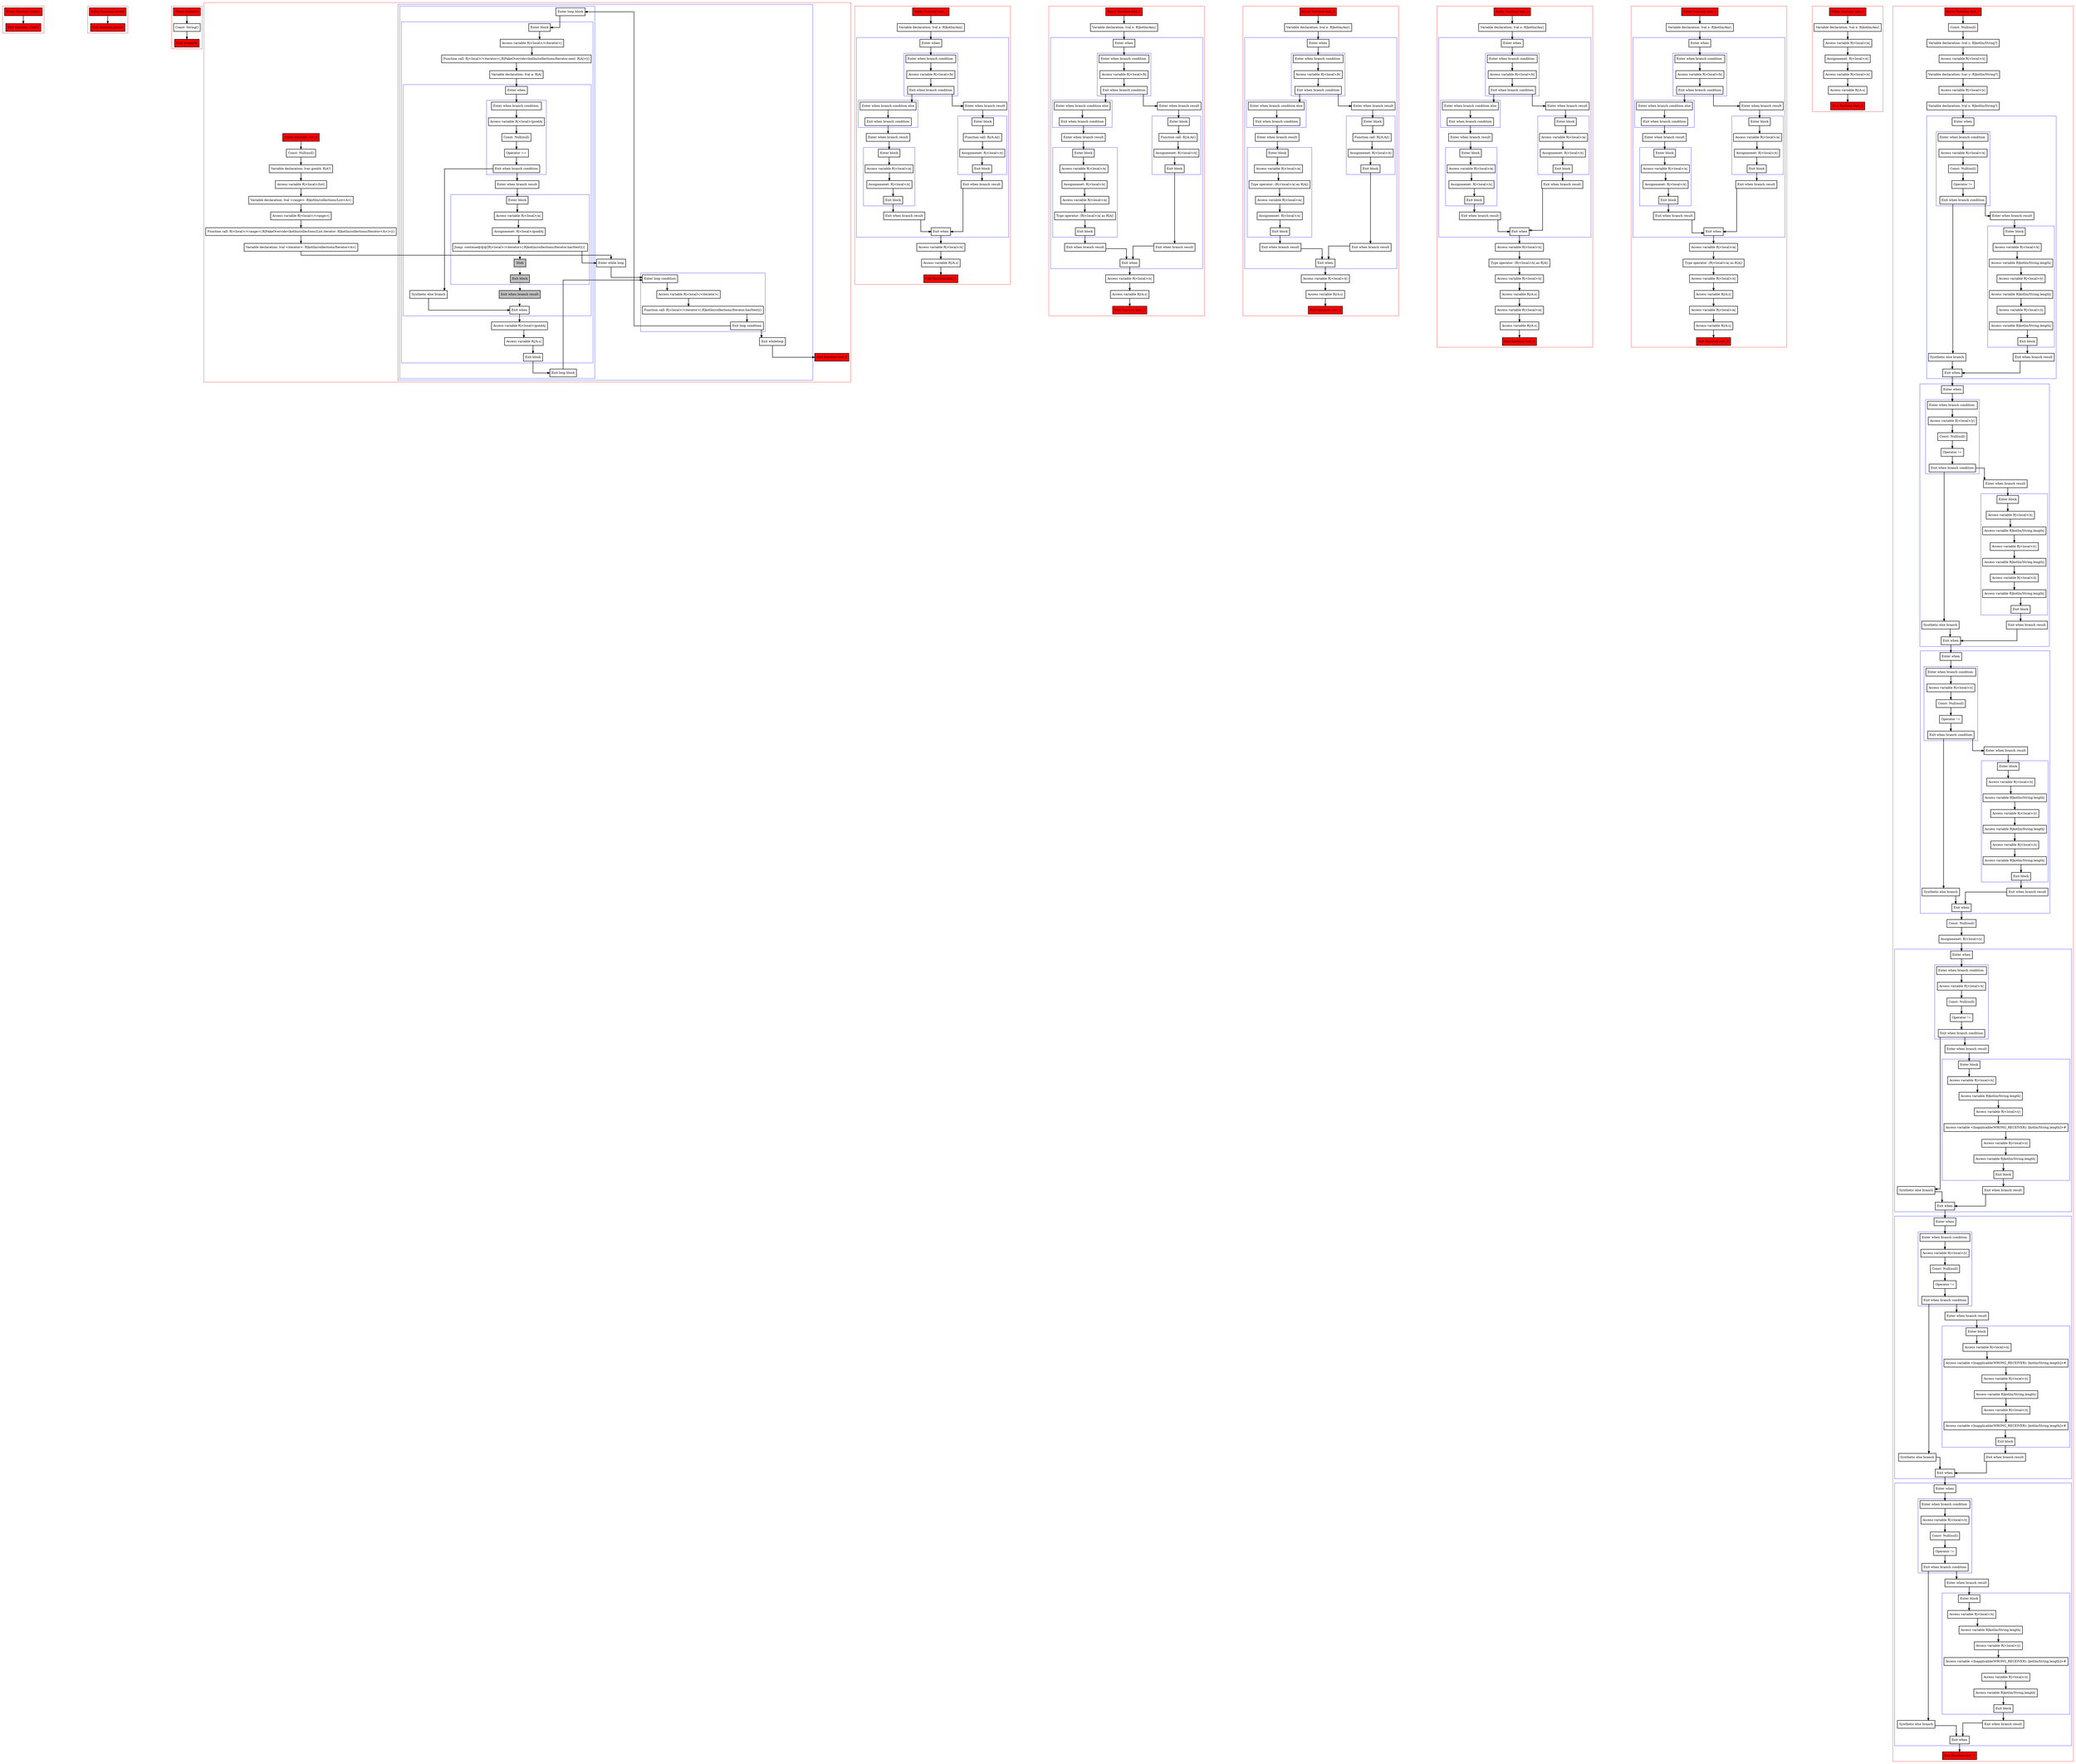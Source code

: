 digraph boundSmartcastsInBranches_kt {
    graph [splines=ortho nodesep=3]
    node [shape=box penwidth=2]
    edge [penwidth=2]

    subgraph cluster_0 {
        color=red
        0 [label="Enter function <init>" style="filled" fillcolor=red];
        1 [label="Exit function <init>" style="filled" fillcolor=red];
    }

    0 -> {1};

    subgraph cluster_1 {
        color=red
        2 [label="Enter function getter" style="filled" fillcolor=red];
        3 [label="Exit function getter" style="filled" fillcolor=red];
    }

    2 -> {3};

    subgraph cluster_2 {
        color=red
        4 [label="Enter property" style="filled" fillcolor=red];
        5 [label="Const: String()"];
        6 [label="Exit property" style="filled" fillcolor=red];
    }

    4 -> {5};
    5 -> {6};

    subgraph cluster_3 {
        color=red
        7 [label="Enter function test_0" style="filled" fillcolor=red];
        8 [label="Const: Null(null)"];
        9 [label="Variable declaration: lvar goodA: R|A?|"];
        10 [label="Access variable R|<local>/list|"];
        11 [label="Variable declaration: lval <range>: R|kotlin/collections/List<A>|"];
        12 [label="Access variable R|<local>/<range>|"];
        13 [label="Function call: R|<local>/<range>|.R|FakeOverride<kotlin/collections/List.iterator: R|kotlin/collections/Iterator<A>|>|()"];
        14 [label="Variable declaration: lval <iterator>: R|kotlin/collections/Iterator<A>|"];
        subgraph cluster_4 {
            color=blue
            15 [label="Enter while loop"];
            subgraph cluster_5 {
                color=blue
                16 [label="Enter loop condition"];
                17 [label="Access variable R|<local>/<iterator>|"];
                18 [label="Function call: R|<local>/<iterator>|.R|kotlin/collections/Iterator.hasNext|()"];
                19 [label="Exit loop condition"];
            }
            subgraph cluster_6 {
                color=blue
                20 [label="Enter loop block"];
                subgraph cluster_7 {
                    color=blue
                    21 [label="Enter block"];
                    22 [label="Access variable R|<local>/<iterator>|"];
                    23 [label="Function call: R|<local>/<iterator>|.R|FakeOverride<kotlin/collections/Iterator.next: R|A|>|()"];
                    24 [label="Variable declaration: lval a: R|A|"];
                    subgraph cluster_8 {
                        color=blue
                        25 [label="Enter when"];
                        subgraph cluster_9 {
                            color=blue
                            26 [label="Enter when branch condition "];
                            27 [label="Access variable R|<local>/goodA|"];
                            28 [label="Const: Null(null)"];
                            29 [label="Operator =="];
                            30 [label="Exit when branch condition"];
                        }
                        31 [label="Synthetic else branch"];
                        32 [label="Enter when branch result"];
                        subgraph cluster_10 {
                            color=blue
                            33 [label="Enter block"];
                            34 [label="Access variable R|<local>/a|"];
                            35 [label="Assignmenet: R|<local>/goodA|"];
                            36 [label="Jump: continue@@@[R|<local>/<iterator>|.R|kotlin/collections/Iterator.hasNext|()] "];
                            37 [label="Stub" style="filled" fillcolor=gray];
                            38 [label="Exit block" style="filled" fillcolor=gray];
                        }
                        39 [label="Exit when branch result" style="filled" fillcolor=gray];
                        40 [label="Exit when"];
                    }
                    41 [label="Access variable R|<local>/goodA|"];
                    42 [label="Access variable R|/A.s|"];
                    43 [label="Exit block"];
                }
                44 [label="Exit loop block"];
            }
            45 [label="Exit whileloop"];
        }
        46 [label="Exit function test_0" style="filled" fillcolor=red];
    }

    7 -> {8};
    8 -> {9};
    9 -> {10};
    10 -> {11};
    11 -> {12};
    12 -> {13};
    13 -> {14};
    14 -> {15};
    15 -> {16};
    16 -> {17};
    17 -> {18};
    18 -> {19};
    19 -> {45 20};
    20 -> {21};
    21 -> {22};
    22 -> {23};
    23 -> {24};
    24 -> {25};
    25 -> {26};
    26 -> {27};
    27 -> {28};
    28 -> {29};
    29 -> {30};
    30 -> {32 31};
    31 -> {40};
    32 -> {33};
    33 -> {34};
    34 -> {35};
    35 -> {36};
    36 -> {15};
    36 -> {37} [style=dotted];
    37 -> {38} [style=dotted];
    38 -> {39} [style=dotted];
    39 -> {40} [style=dotted];
    40 -> {41};
    41 -> {42};
    42 -> {43};
    43 -> {44};
    44 -> {16};
    45 -> {46};

    subgraph cluster_11 {
        color=red
        47 [label="Enter function test_1" style="filled" fillcolor=red];
        48 [label="Variable declaration: lval x: R|kotlin/Any|"];
        subgraph cluster_12 {
            color=blue
            49 [label="Enter when"];
            subgraph cluster_13 {
                color=blue
                50 [label="Enter when branch condition "];
                51 [label="Access variable R|<local>/b|"];
                52 [label="Exit when branch condition"];
            }
            subgraph cluster_14 {
                color=blue
                53 [label="Enter when branch condition else"];
                54 [label="Exit when branch condition"];
            }
            55 [label="Enter when branch result"];
            subgraph cluster_15 {
                color=blue
                56 [label="Enter block"];
                57 [label="Access variable R|<local>/a|"];
                58 [label="Assignmenet: R|<local>/x|"];
                59 [label="Exit block"];
            }
            60 [label="Exit when branch result"];
            61 [label="Enter when branch result"];
            subgraph cluster_16 {
                color=blue
                62 [label="Enter block"];
                63 [label="Function call: R|/A.A|()"];
                64 [label="Assignmenet: R|<local>/x|"];
                65 [label="Exit block"];
            }
            66 [label="Exit when branch result"];
            67 [label="Exit when"];
        }
        68 [label="Access variable R|<local>/x|"];
        69 [label="Access variable R|/A.s|"];
        70 [label="Exit function test_1" style="filled" fillcolor=red];
    }

    47 -> {48};
    48 -> {49};
    49 -> {50};
    50 -> {51};
    51 -> {52};
    52 -> {61 53};
    53 -> {54};
    54 -> {55};
    55 -> {56};
    56 -> {57};
    57 -> {58};
    58 -> {59};
    59 -> {60};
    60 -> {67};
    61 -> {62};
    62 -> {63};
    63 -> {64};
    64 -> {65};
    65 -> {66};
    66 -> {67};
    67 -> {68};
    68 -> {69};
    69 -> {70};

    subgraph cluster_17 {
        color=red
        71 [label="Enter function test_2" style="filled" fillcolor=red];
        72 [label="Variable declaration: lval x: R|kotlin/Any|"];
        subgraph cluster_18 {
            color=blue
            73 [label="Enter when"];
            subgraph cluster_19 {
                color=blue
                74 [label="Enter when branch condition "];
                75 [label="Access variable R|<local>/b|"];
                76 [label="Exit when branch condition"];
            }
            subgraph cluster_20 {
                color=blue
                77 [label="Enter when branch condition else"];
                78 [label="Exit when branch condition"];
            }
            79 [label="Enter when branch result"];
            subgraph cluster_21 {
                color=blue
                80 [label="Enter block"];
                81 [label="Access variable R|<local>/a|"];
                82 [label="Assignmenet: R|<local>/x|"];
                83 [label="Access variable R|<local>/a|"];
                84 [label="Type operator: (R|<local>/a| as R|A|)"];
                85 [label="Exit block"];
            }
            86 [label="Exit when branch result"];
            87 [label="Enter when branch result"];
            subgraph cluster_22 {
                color=blue
                88 [label="Enter block"];
                89 [label="Function call: R|/A.A|()"];
                90 [label="Assignmenet: R|<local>/x|"];
                91 [label="Exit block"];
            }
            92 [label="Exit when branch result"];
            93 [label="Exit when"];
        }
        94 [label="Access variable R|<local>/x|"];
        95 [label="Access variable R|/A.s|"];
        96 [label="Exit function test_2" style="filled" fillcolor=red];
    }

    71 -> {72};
    72 -> {73};
    73 -> {74};
    74 -> {75};
    75 -> {76};
    76 -> {87 77};
    77 -> {78};
    78 -> {79};
    79 -> {80};
    80 -> {81};
    81 -> {82};
    82 -> {83};
    83 -> {84};
    84 -> {85};
    85 -> {86};
    86 -> {93};
    87 -> {88};
    88 -> {89};
    89 -> {90};
    90 -> {91};
    91 -> {92};
    92 -> {93};
    93 -> {94};
    94 -> {95};
    95 -> {96};

    subgraph cluster_23 {
        color=red
        97 [label="Enter function test_3" style="filled" fillcolor=red];
        98 [label="Variable declaration: lval x: R|kotlin/Any|"];
        subgraph cluster_24 {
            color=blue
            99 [label="Enter when"];
            subgraph cluster_25 {
                color=blue
                100 [label="Enter when branch condition "];
                101 [label="Access variable R|<local>/b|"];
                102 [label="Exit when branch condition"];
            }
            subgraph cluster_26 {
                color=blue
                103 [label="Enter when branch condition else"];
                104 [label="Exit when branch condition"];
            }
            105 [label="Enter when branch result"];
            subgraph cluster_27 {
                color=blue
                106 [label="Enter block"];
                107 [label="Access variable R|<local>/a|"];
                108 [label="Type operator: (R|<local>/a| as R|A|)"];
                109 [label="Access variable R|<local>/a|"];
                110 [label="Assignmenet: R|<local>/x|"];
                111 [label="Exit block"];
            }
            112 [label="Exit when branch result"];
            113 [label="Enter when branch result"];
            subgraph cluster_28 {
                color=blue
                114 [label="Enter block"];
                115 [label="Function call: R|/A.A|()"];
                116 [label="Assignmenet: R|<local>/x|"];
                117 [label="Exit block"];
            }
            118 [label="Exit when branch result"];
            119 [label="Exit when"];
        }
        120 [label="Access variable R|<local>/x|"];
        121 [label="Access variable R|/A.s|"];
        122 [label="Exit function test_3" style="filled" fillcolor=red];
    }

    97 -> {98};
    98 -> {99};
    99 -> {100};
    100 -> {101};
    101 -> {102};
    102 -> {113 103};
    103 -> {104};
    104 -> {105};
    105 -> {106};
    106 -> {107};
    107 -> {108};
    108 -> {109};
    109 -> {110};
    110 -> {111};
    111 -> {112};
    112 -> {119};
    113 -> {114};
    114 -> {115};
    115 -> {116};
    116 -> {117};
    117 -> {118};
    118 -> {119};
    119 -> {120};
    120 -> {121};
    121 -> {122};

    subgraph cluster_29 {
        color=red
        123 [label="Enter function test_4" style="filled" fillcolor=red];
        124 [label="Variable declaration: lval x: R|kotlin/Any|"];
        subgraph cluster_30 {
            color=blue
            125 [label="Enter when"];
            subgraph cluster_31 {
                color=blue
                126 [label="Enter when branch condition "];
                127 [label="Access variable R|<local>/b|"];
                128 [label="Exit when branch condition"];
            }
            subgraph cluster_32 {
                color=blue
                129 [label="Enter when branch condition else"];
                130 [label="Exit when branch condition"];
            }
            131 [label="Enter when branch result"];
            subgraph cluster_33 {
                color=blue
                132 [label="Enter block"];
                133 [label="Access variable R|<local>/a|"];
                134 [label="Assignmenet: R|<local>/x|"];
                135 [label="Exit block"];
            }
            136 [label="Exit when branch result"];
            137 [label="Enter when branch result"];
            subgraph cluster_34 {
                color=blue
                138 [label="Enter block"];
                139 [label="Access variable R|<local>/a|"];
                140 [label="Assignmenet: R|<local>/x|"];
                141 [label="Exit block"];
            }
            142 [label="Exit when branch result"];
            143 [label="Exit when"];
        }
        144 [label="Access variable R|<local>/x|"];
        145 [label="Type operator: (R|<local>/x| as R|A|)"];
        146 [label="Access variable R|<local>/x|"];
        147 [label="Access variable R|/A.s|"];
        148 [label="Access variable R|<local>/a|"];
        149 [label="Access variable R|/A.s|"];
        150 [label="Exit function test_4" style="filled" fillcolor=red];
    }

    123 -> {124};
    124 -> {125};
    125 -> {126};
    126 -> {127};
    127 -> {128};
    128 -> {137 129};
    129 -> {130};
    130 -> {131};
    131 -> {132};
    132 -> {133};
    133 -> {134};
    134 -> {135};
    135 -> {136};
    136 -> {143};
    137 -> {138};
    138 -> {139};
    139 -> {140};
    140 -> {141};
    141 -> {142};
    142 -> {143};
    143 -> {144};
    144 -> {145};
    145 -> {146};
    146 -> {147};
    147 -> {148};
    148 -> {149};
    149 -> {150};

    subgraph cluster_35 {
        color=red
        151 [label="Enter function test_5" style="filled" fillcolor=red];
        152 [label="Variable declaration: lval x: R|kotlin/Any|"];
        subgraph cluster_36 {
            color=blue
            153 [label="Enter when"];
            subgraph cluster_37 {
                color=blue
                154 [label="Enter when branch condition "];
                155 [label="Access variable R|<local>/b|"];
                156 [label="Exit when branch condition"];
            }
            subgraph cluster_38 {
                color=blue
                157 [label="Enter when branch condition else"];
                158 [label="Exit when branch condition"];
            }
            159 [label="Enter when branch result"];
            subgraph cluster_39 {
                color=blue
                160 [label="Enter block"];
                161 [label="Access variable R|<local>/a|"];
                162 [label="Assignmenet: R|<local>/x|"];
                163 [label="Exit block"];
            }
            164 [label="Exit when branch result"];
            165 [label="Enter when branch result"];
            subgraph cluster_40 {
                color=blue
                166 [label="Enter block"];
                167 [label="Access variable R|<local>/a|"];
                168 [label="Assignmenet: R|<local>/x|"];
                169 [label="Exit block"];
            }
            170 [label="Exit when branch result"];
            171 [label="Exit when"];
        }
        172 [label="Access variable R|<local>/a|"];
        173 [label="Type operator: (R|<local>/a| as R|A|)"];
        174 [label="Access variable R|<local>/x|"];
        175 [label="Access variable R|/A.s|"];
        176 [label="Access variable R|<local>/a|"];
        177 [label="Access variable R|/A.s|"];
        178 [label="Exit function test_5" style="filled" fillcolor=red];
    }

    151 -> {152};
    152 -> {153};
    153 -> {154};
    154 -> {155};
    155 -> {156};
    156 -> {165 157};
    157 -> {158};
    158 -> {159};
    159 -> {160};
    160 -> {161};
    161 -> {162};
    162 -> {163};
    163 -> {164};
    164 -> {171};
    165 -> {166};
    166 -> {167};
    167 -> {168};
    168 -> {169};
    169 -> {170};
    170 -> {171};
    171 -> {172};
    172 -> {173};
    173 -> {174};
    174 -> {175};
    175 -> {176};
    176 -> {177};
    177 -> {178};

    subgraph cluster_41 {
        color=red
        179 [label="Enter function test_6" style="filled" fillcolor=red];
        180 [label="Variable declaration: lval x: R|kotlin/Any|"];
        181 [label="Access variable R|<local>/a|"];
        182 [label="Assignmenet: R|<local>/x|"];
        183 [label="Access variable R|<local>/x|"];
        184 [label="Access variable R|/A.s|"];
        185 [label="Exit function test_6" style="filled" fillcolor=red];
    }

    179 -> {180};
    180 -> {181};
    181 -> {182};
    182 -> {183};
    183 -> {184};
    184 -> {185};

    subgraph cluster_42 {
        color=red
        186 [label="Enter function test_7" style="filled" fillcolor=red];
        187 [label="Const: Null(null)"];
        188 [label="Variable declaration: lval z: R|kotlin/String?|"];
        189 [label="Access variable R|<local>/z|"];
        190 [label="Variable declaration: lvar y: R|kotlin/String?|"];
        191 [label="Access variable R|<local>/y|"];
        192 [label="Variable declaration: lval x: R|kotlin/String?|"];
        subgraph cluster_43 {
            color=blue
            193 [label="Enter when"];
            subgraph cluster_44 {
                color=blue
                194 [label="Enter when branch condition "];
                195 [label="Access variable R|<local>/x|"];
                196 [label="Const: Null(null)"];
                197 [label="Operator !="];
                198 [label="Exit when branch condition"];
            }
            199 [label="Synthetic else branch"];
            200 [label="Enter when branch result"];
            subgraph cluster_45 {
                color=blue
                201 [label="Enter block"];
                202 [label="Access variable R|<local>/x|"];
                203 [label="Access variable R|kotlin/String.length|"];
                204 [label="Access variable R|<local>/y|"];
                205 [label="Access variable R|kotlin/String.length|"];
                206 [label="Access variable R|<local>/z|"];
                207 [label="Access variable R|kotlin/String.length|"];
                208 [label="Exit block"];
            }
            209 [label="Exit when branch result"];
            210 [label="Exit when"];
        }
        subgraph cluster_46 {
            color=blue
            211 [label="Enter when"];
            subgraph cluster_47 {
                color=blue
                212 [label="Enter when branch condition "];
                213 [label="Access variable R|<local>/y|"];
                214 [label="Const: Null(null)"];
                215 [label="Operator !="];
                216 [label="Exit when branch condition"];
            }
            217 [label="Synthetic else branch"];
            218 [label="Enter when branch result"];
            subgraph cluster_48 {
                color=blue
                219 [label="Enter block"];
                220 [label="Access variable R|<local>/x|"];
                221 [label="Access variable R|kotlin/String.length|"];
                222 [label="Access variable R|<local>/y|"];
                223 [label="Access variable R|kotlin/String.length|"];
                224 [label="Access variable R|<local>/z|"];
                225 [label="Access variable R|kotlin/String.length|"];
                226 [label="Exit block"];
            }
            227 [label="Exit when branch result"];
            228 [label="Exit when"];
        }
        subgraph cluster_49 {
            color=blue
            229 [label="Enter when"];
            subgraph cluster_50 {
                color=blue
                230 [label="Enter when branch condition "];
                231 [label="Access variable R|<local>/z|"];
                232 [label="Const: Null(null)"];
                233 [label="Operator !="];
                234 [label="Exit when branch condition"];
            }
            235 [label="Synthetic else branch"];
            236 [label="Enter when branch result"];
            subgraph cluster_51 {
                color=blue
                237 [label="Enter block"];
                238 [label="Access variable R|<local>/x|"];
                239 [label="Access variable R|kotlin/String.length|"];
                240 [label="Access variable R|<local>/y|"];
                241 [label="Access variable R|kotlin/String.length|"];
                242 [label="Access variable R|<local>/z|"];
                243 [label="Access variable R|kotlin/String.length|"];
                244 [label="Exit block"];
            }
            245 [label="Exit when branch result"];
            246 [label="Exit when"];
        }
        247 [label="Const: Null(null)"];
        248 [label="Assignmenet: R|<local>/y|"];
        subgraph cluster_52 {
            color=blue
            249 [label="Enter when"];
            subgraph cluster_53 {
                color=blue
                250 [label="Enter when branch condition "];
                251 [label="Access variable R|<local>/x|"];
                252 [label="Const: Null(null)"];
                253 [label="Operator !="];
                254 [label="Exit when branch condition"];
            }
            255 [label="Synthetic else branch"];
            256 [label="Enter when branch result"];
            subgraph cluster_54 {
                color=blue
                257 [label="Enter block"];
                258 [label="Access variable R|<local>/x|"];
                259 [label="Access variable R|kotlin/String.length|"];
                260 [label="Access variable R|<local>/y|"];
                261 [label="Access variable <Inapplicable(WRONG_RECEIVER): [kotlin/String.length]>#"];
                262 [label="Access variable R|<local>/z|"];
                263 [label="Access variable R|kotlin/String.length|"];
                264 [label="Exit block"];
            }
            265 [label="Exit when branch result"];
            266 [label="Exit when"];
        }
        subgraph cluster_55 {
            color=blue
            267 [label="Enter when"];
            subgraph cluster_56 {
                color=blue
                268 [label="Enter when branch condition "];
                269 [label="Access variable R|<local>/y|"];
                270 [label="Const: Null(null)"];
                271 [label="Operator !="];
                272 [label="Exit when branch condition"];
            }
            273 [label="Synthetic else branch"];
            274 [label="Enter when branch result"];
            subgraph cluster_57 {
                color=blue
                275 [label="Enter block"];
                276 [label="Access variable R|<local>/x|"];
                277 [label="Access variable <Inapplicable(WRONG_RECEIVER): [kotlin/String.length]>#"];
                278 [label="Access variable R|<local>/y|"];
                279 [label="Access variable R|kotlin/String.length|"];
                280 [label="Access variable R|<local>/z|"];
                281 [label="Access variable <Inapplicable(WRONG_RECEIVER): [kotlin/String.length]>#"];
                282 [label="Exit block"];
            }
            283 [label="Exit when branch result"];
            284 [label="Exit when"];
        }
        subgraph cluster_58 {
            color=blue
            285 [label="Enter when"];
            subgraph cluster_59 {
                color=blue
                286 [label="Enter when branch condition "];
                287 [label="Access variable R|<local>/z|"];
                288 [label="Const: Null(null)"];
                289 [label="Operator !="];
                290 [label="Exit when branch condition"];
            }
            291 [label="Synthetic else branch"];
            292 [label="Enter when branch result"];
            subgraph cluster_60 {
                color=blue
                293 [label="Enter block"];
                294 [label="Access variable R|<local>/x|"];
                295 [label="Access variable R|kotlin/String.length|"];
                296 [label="Access variable R|<local>/y|"];
                297 [label="Access variable <Inapplicable(WRONG_RECEIVER): [kotlin/String.length]>#"];
                298 [label="Access variable R|<local>/z|"];
                299 [label="Access variable R|kotlin/String.length|"];
                300 [label="Exit block"];
            }
            301 [label="Exit when branch result"];
            302 [label="Exit when"];
        }
        303 [label="Exit function test_7" style="filled" fillcolor=red];
    }

    186 -> {187};
    187 -> {188};
    188 -> {189};
    189 -> {190};
    190 -> {191};
    191 -> {192};
    192 -> {193};
    193 -> {194};
    194 -> {195};
    195 -> {196};
    196 -> {197};
    197 -> {198};
    198 -> {200 199};
    199 -> {210};
    200 -> {201};
    201 -> {202};
    202 -> {203};
    203 -> {204};
    204 -> {205};
    205 -> {206};
    206 -> {207};
    207 -> {208};
    208 -> {209};
    209 -> {210};
    210 -> {211};
    211 -> {212};
    212 -> {213};
    213 -> {214};
    214 -> {215};
    215 -> {216};
    216 -> {218 217};
    217 -> {228};
    218 -> {219};
    219 -> {220};
    220 -> {221};
    221 -> {222};
    222 -> {223};
    223 -> {224};
    224 -> {225};
    225 -> {226};
    226 -> {227};
    227 -> {228};
    228 -> {229};
    229 -> {230};
    230 -> {231};
    231 -> {232};
    232 -> {233};
    233 -> {234};
    234 -> {236 235};
    235 -> {246};
    236 -> {237};
    237 -> {238};
    238 -> {239};
    239 -> {240};
    240 -> {241};
    241 -> {242};
    242 -> {243};
    243 -> {244};
    244 -> {245};
    245 -> {246};
    246 -> {247};
    247 -> {248};
    248 -> {249};
    249 -> {250};
    250 -> {251};
    251 -> {252};
    252 -> {253};
    253 -> {254};
    254 -> {256 255};
    255 -> {266};
    256 -> {257};
    257 -> {258};
    258 -> {259};
    259 -> {260};
    260 -> {261};
    261 -> {262};
    262 -> {263};
    263 -> {264};
    264 -> {265};
    265 -> {266};
    266 -> {267};
    267 -> {268};
    268 -> {269};
    269 -> {270};
    270 -> {271};
    271 -> {272};
    272 -> {274 273};
    273 -> {284};
    274 -> {275};
    275 -> {276};
    276 -> {277};
    277 -> {278};
    278 -> {279};
    279 -> {280};
    280 -> {281};
    281 -> {282};
    282 -> {283};
    283 -> {284};
    284 -> {285};
    285 -> {286};
    286 -> {287};
    287 -> {288};
    288 -> {289};
    289 -> {290};
    290 -> {292 291};
    291 -> {302};
    292 -> {293};
    293 -> {294};
    294 -> {295};
    295 -> {296};
    296 -> {297};
    297 -> {298};
    298 -> {299};
    299 -> {300};
    300 -> {301};
    301 -> {302};
    302 -> {303};

}
